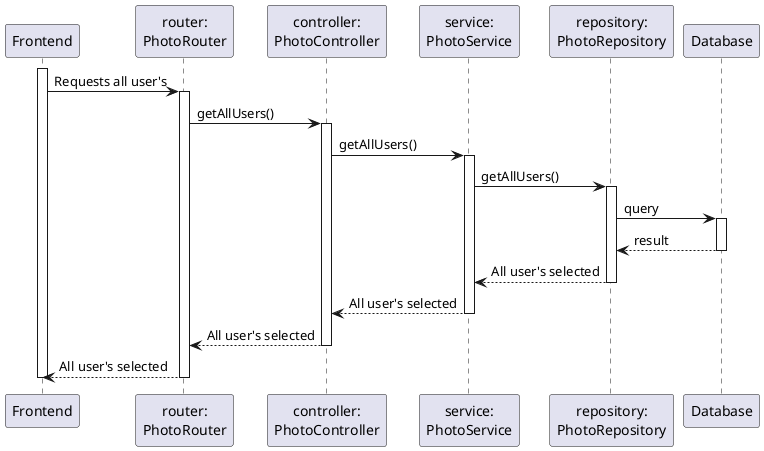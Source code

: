 @startuml ViewPurchasedPhotos

participant Frontend
participant "router:\nPhotoRouter" as Router
participant "controller:\nPhotoController" as Controller
participant "service:\nPhotoService" as Service
participant "repository:\nPhotoRepository" as Repository
participant Database

activate Frontend
Frontend -> Router: Requests all user's
activate Router
Router -> Controller: getAllUsers()
activate Controller
Controller -> Service: getAllUsers()
activate Service
Service -> Repository: getAllUsers()
activate Repository
Repository -> Database: query
activate Database
Database --> Repository: result
deactivate Database
Repository --> Service: All user's selected
deactivate Repository
Service --> Controller: All user's selected
deactivate Service
Controller --> Router: All user's selected
deactivate Controller
Router --> Frontend: All user's selected
deactivate Router
deactivate Frontend

@enduml